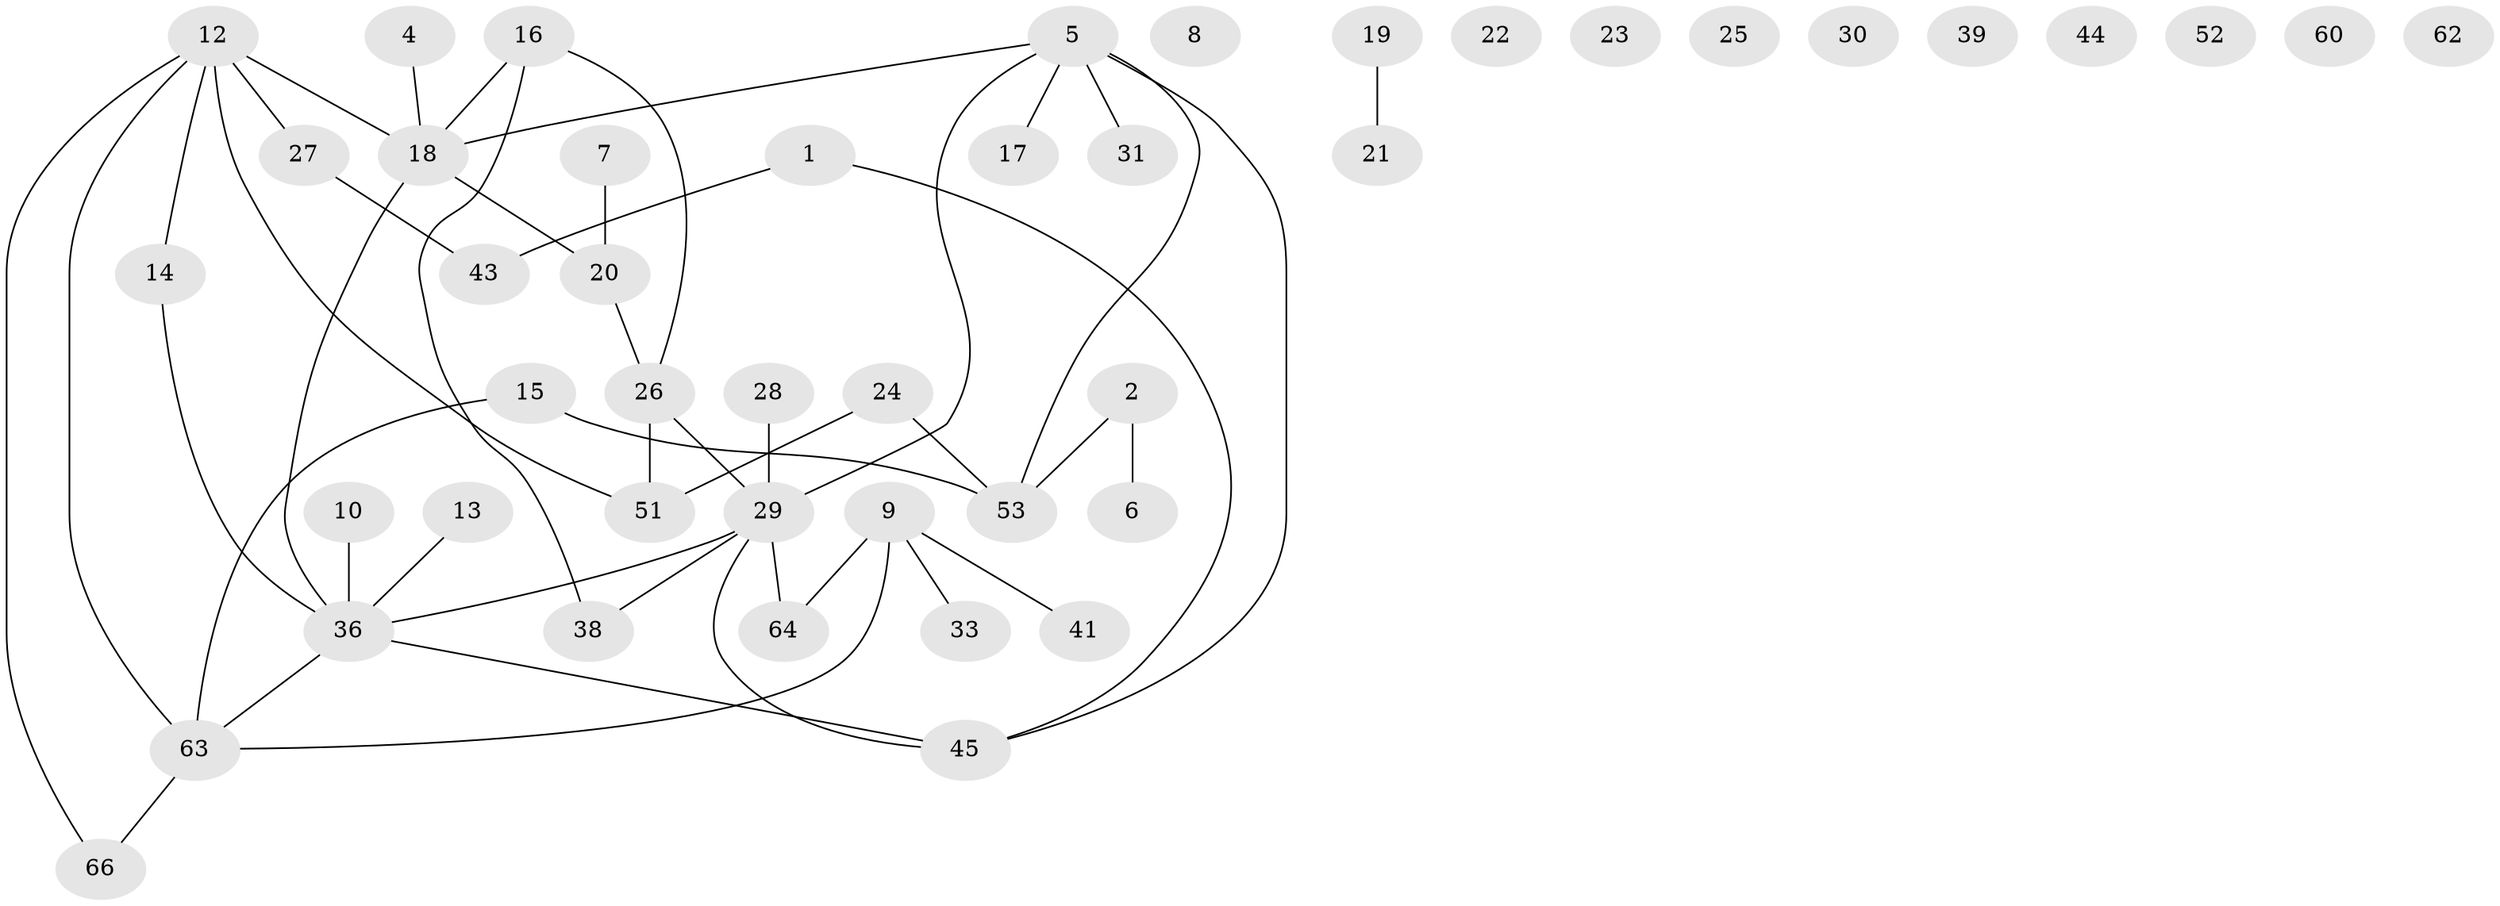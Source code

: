 // original degree distribution, {2: 0.30303030303030304, 1: 0.19696969696969696, 4: 0.15151515151515152, 0: 0.15151515151515152, 3: 0.15151515151515152, 5: 0.045454545454545456}
// Generated by graph-tools (version 1.1) at 2025/41/03/06/25 10:41:25]
// undirected, 45 vertices, 47 edges
graph export_dot {
graph [start="1"]
  node [color=gray90,style=filled];
  1 [super="+3"];
  2;
  4 [super="+59"];
  5 [super="+40"];
  6 [super="+55"];
  7 [super="+11"];
  8;
  9 [super="+49"];
  10;
  12 [super="+32"];
  13;
  14 [super="+37"];
  15 [super="+48"];
  16 [super="+42"];
  17 [super="+61"];
  18 [super="+58"];
  19 [super="+57"];
  20 [super="+56"];
  21;
  22;
  23;
  24 [super="+35"];
  25;
  26 [super="+34"];
  27 [super="+46"];
  28;
  29 [super="+50"];
  30;
  31;
  33;
  36 [super="+47"];
  38;
  39;
  41;
  43;
  44;
  45;
  51;
  52;
  53 [super="+54"];
  60;
  62;
  63 [super="+65"];
  64;
  66;
  1 -- 45;
  1 -- 43;
  2 -- 6;
  2 -- 53;
  4 -- 18;
  5 -- 18;
  5 -- 17;
  5 -- 45;
  5 -- 31;
  5 -- 29;
  5 -- 53;
  7 -- 20;
  9 -- 33;
  9 -- 41;
  9 -- 64;
  9 -- 63;
  10 -- 36;
  12 -- 14;
  12 -- 27 [weight=2];
  12 -- 51;
  12 -- 66;
  12 -- 63;
  12 -- 18;
  13 -- 36;
  14 -- 36;
  15 -- 63;
  15 -- 53;
  16 -- 18;
  16 -- 38;
  16 -- 26;
  18 -- 36;
  18 -- 20;
  19 -- 21;
  20 -- 26;
  24 -- 53;
  24 -- 51;
  26 -- 51;
  26 -- 29;
  27 -- 43;
  28 -- 29;
  29 -- 36;
  29 -- 38;
  29 -- 45;
  29 -- 64;
  36 -- 63;
  36 -- 45;
  63 -- 66;
}
